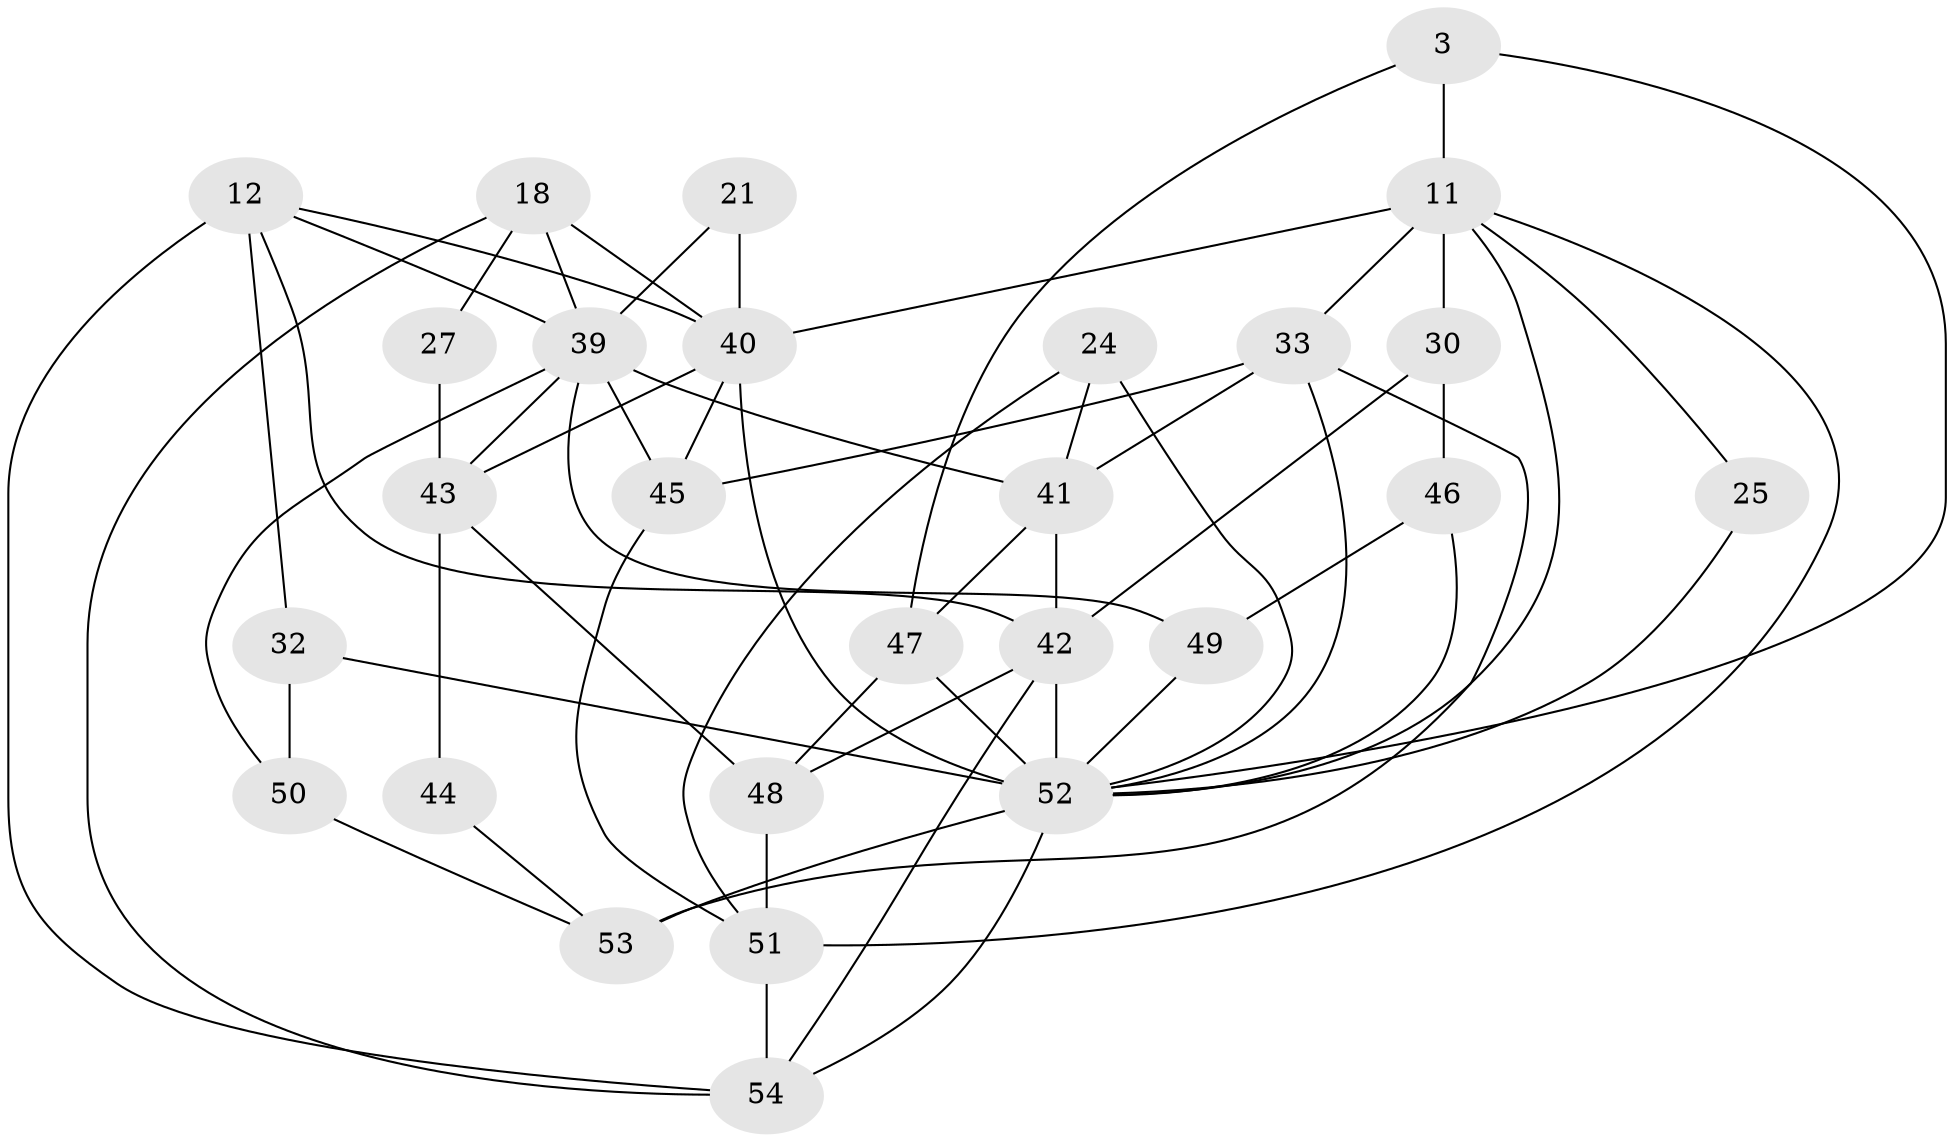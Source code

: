 // original degree distribution, {5: 0.2037037037037037, 4: 0.2222222222222222, 3: 0.25925925925925924, 2: 0.14814814814814814, 6: 0.14814814814814814, 7: 0.018518518518518517}
// Generated by graph-tools (version 1.1) at 2025/49/03/09/25 04:49:02]
// undirected, 27 vertices, 60 edges
graph export_dot {
graph [start="1"]
  node [color=gray90,style=filled];
  3;
  11 [super="+8"];
  12;
  18;
  21;
  24;
  25;
  27;
  30;
  32 [super="+13"];
  33 [super="+26+22"];
  39 [super="+6"];
  40 [super="+29"];
  41 [super="+7+23+36"];
  42 [super="+1+20"];
  43 [super="+34"];
  44;
  45;
  46 [super="+38"];
  47 [super="+37"];
  48;
  49;
  50 [super="+5"];
  51 [super="+31"];
  52 [super="+9+16+35"];
  53;
  54 [super="+28"];
  3 -- 11 [weight=2];
  3 -- 47;
  3 -- 52 [weight=2];
  11 -- 40 [weight=2];
  11 -- 33 [weight=2];
  11 -- 51;
  11 -- 25;
  11 -- 30;
  11 -- 52;
  12 -- 32 [weight=2];
  12 -- 39;
  12 -- 40;
  12 -- 54;
  12 -- 42;
  18 -- 27;
  18 -- 39 [weight=2];
  18 -- 54 [weight=2];
  18 -- 40;
  21 -- 39;
  21 -- 40;
  24 -- 51;
  24 -- 52 [weight=2];
  24 -- 41;
  25 -- 52;
  27 -- 43 [weight=2];
  30 -- 46;
  30 -- 42;
  32 -- 50;
  32 -- 52 [weight=2];
  33 -- 53 [weight=2];
  33 -- 45;
  33 -- 41;
  33 -- 52;
  39 -- 45;
  39 -- 50;
  39 -- 49;
  39 -- 43;
  39 -- 41;
  40 -- 43;
  40 -- 45;
  40 -- 52 [weight=2];
  41 -- 47;
  41 -- 42;
  42 -- 54 [weight=2];
  42 -- 48;
  42 -- 52 [weight=4];
  43 -- 48 [weight=2];
  43 -- 44;
  44 -- 53;
  45 -- 51;
  46 -- 49 [weight=2];
  46 -- 52;
  47 -- 52;
  47 -- 48;
  48 -- 51;
  49 -- 52 [weight=2];
  50 -- 53 [weight=2];
  51 -- 54;
  52 -- 53 [weight=2];
  52 -- 54;
}
